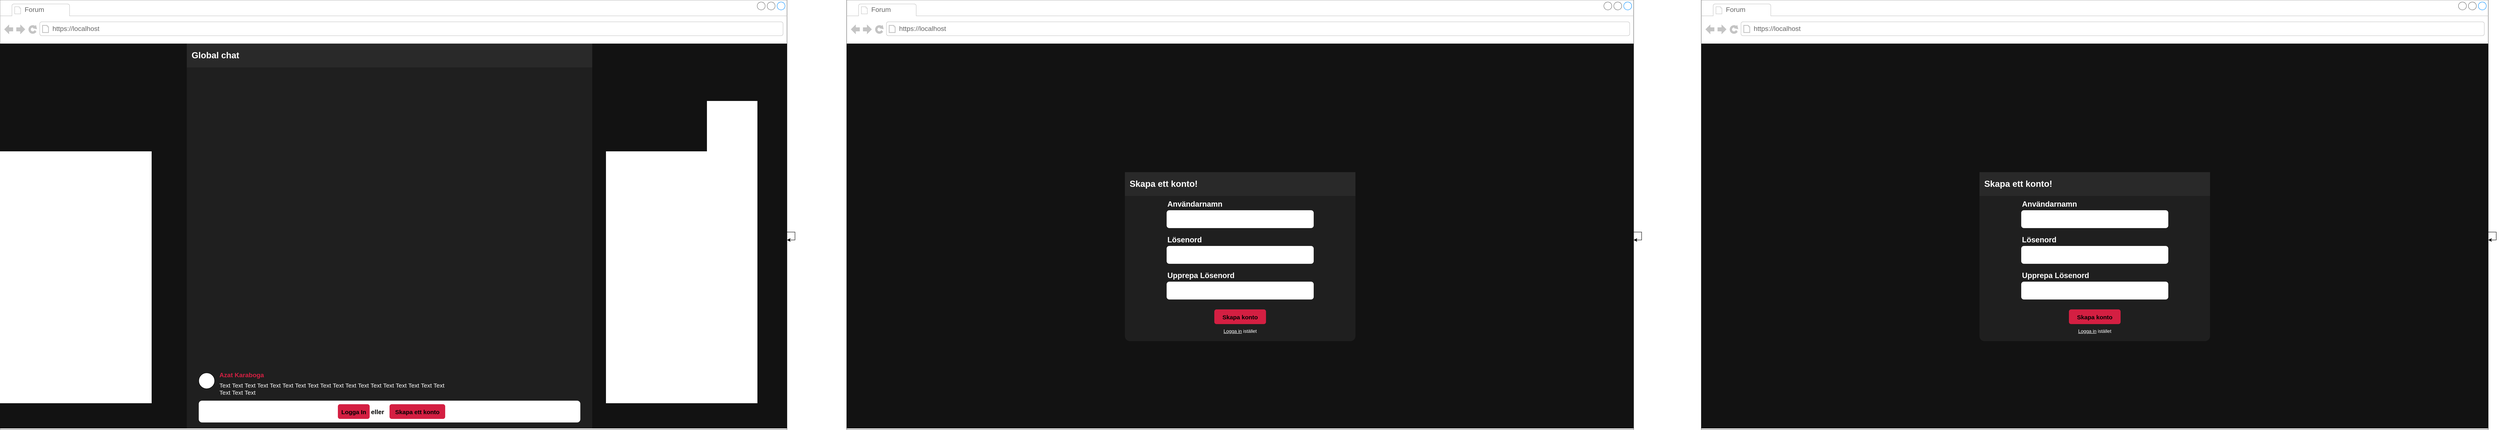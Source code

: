 <mxfile version="21.1.2" type="device">
  <diagram name="Page-1" id="wdCuB6sufGS2kOF5wtht">
    <mxGraphModel dx="4780" dy="2473" grid="1" gridSize="10" guides="1" tooltips="1" connect="1" arrows="1" fold="1" page="1" pageScale="1" pageWidth="827" pageHeight="1169" math="0" shadow="0">
      <root>
        <mxCell id="0" />
        <mxCell id="1" parent="0" />
        <mxCell id="D5LrkwyOp0ir_glRKJ9V-1" value="" style="strokeWidth=1;shadow=0;dashed=0;align=center;html=1;shape=mxgraph.mockup.containers.browserWindow;rSize=0;strokeColor=none;strokeColor2=#008cff;strokeColor3=#c4c4c4;mainText=,;recursiveResize=0;" vertex="1" parent="1">
          <mxGeometry width="1980" height="1083" as="geometry" />
        </mxCell>
        <mxCell id="D5LrkwyOp0ir_glRKJ9V-2" value="Forum" style="strokeWidth=1;shadow=0;dashed=0;align=center;html=1;shape=mxgraph.mockup.containers.anchor;fontSize=17;fontColor=#666666;align=left;whiteSpace=wrap;" vertex="1" parent="D5LrkwyOp0ir_glRKJ9V-1">
          <mxGeometry x="60" y="12" width="110" height="26" as="geometry" />
        </mxCell>
        <mxCell id="D5LrkwyOp0ir_glRKJ9V-3" value="https://localhost" style="strokeWidth=1;shadow=0;dashed=0;align=center;html=1;shape=mxgraph.mockup.containers.anchor;rSize=0;fontSize=17;fontColor=#666666;align=left;" vertex="1" parent="D5LrkwyOp0ir_glRKJ9V-1">
          <mxGeometry x="130" y="60" width="250" height="26" as="geometry" />
        </mxCell>
        <mxCell id="D5LrkwyOp0ir_glRKJ9V-4" value="" style="rounded=0;whiteSpace=wrap;html=1;strokeColor=none;fillColor=#121212;" vertex="1" parent="D5LrkwyOp0ir_glRKJ9V-1">
          <mxGeometry y="110" width="1980" height="970" as="geometry" />
        </mxCell>
        <mxCell id="D5LrkwyOp0ir_glRKJ9V-5" value="" style="rounded=0;whiteSpace=wrap;html=1;strokeColor=none;fillColor=#1F1F1F;" vertex="1" parent="D5LrkwyOp0ir_glRKJ9V-1">
          <mxGeometry x="470" y="110" width="1020" height="970" as="geometry" />
        </mxCell>
        <mxCell id="D5LrkwyOp0ir_glRKJ9V-11" style="edgeStyle=orthogonalEdgeStyle;rounded=0;orthogonalLoop=1;jettySize=auto;html=1;" edge="1" parent="D5LrkwyOp0ir_glRKJ9V-1" source="D5LrkwyOp0ir_glRKJ9V-4" target="D5LrkwyOp0ir_glRKJ9V-4">
          <mxGeometry relative="1" as="geometry" />
        </mxCell>
        <mxCell id="D5LrkwyOp0ir_glRKJ9V-19" value="" style="rounded=1;whiteSpace=wrap;html=1;strokeColor=none;fillColor=#FFFFFF;" vertex="1" parent="D5LrkwyOp0ir_glRKJ9V-1">
          <mxGeometry x="500" y="1010" width="960" height="55" as="geometry" />
        </mxCell>
        <mxCell id="D5LrkwyOp0ir_glRKJ9V-21" value="" style="ellipse;whiteSpace=wrap;html=1;aspect=fixed;" vertex="1" parent="D5LrkwyOp0ir_glRKJ9V-1">
          <mxGeometry x="500" y="940" width="40" height="40" as="geometry" />
        </mxCell>
        <mxCell id="D5LrkwyOp0ir_glRKJ9V-24" value="&lt;font size=&quot;1&quot; style=&quot;&quot;&gt;&lt;b style=&quot;font-size: 16px;&quot;&gt;Azat Karaboga&lt;/b&gt;&lt;/font&gt;" style="text;html=1;strokeColor=none;fillColor=none;align=left;verticalAlign=middle;whiteSpace=wrap;rounded=0;fontColor=#d41f42;" vertex="1" parent="D5LrkwyOp0ir_glRKJ9V-1">
          <mxGeometry x="550" y="930" width="300" height="30" as="geometry" />
        </mxCell>
        <mxCell id="D5LrkwyOp0ir_glRKJ9V-27" value="" style="rounded=0;whiteSpace=wrap;html=1;strokeColor=none;fillColor=#292929;" vertex="1" parent="D5LrkwyOp0ir_glRKJ9V-1">
          <mxGeometry x="470" y="110" width="1020" height="60" as="geometry" />
        </mxCell>
        <mxCell id="D5LrkwyOp0ir_glRKJ9V-28" value="&lt;font color=&quot;#ffffff&quot; style=&quot;font-size: 15px;&quot;&gt;&lt;font style=&quot;font-size: 15px;&quot;&gt;Text&amp;nbsp;&lt;/font&gt;Text&amp;nbsp;Text&amp;nbsp;Text&amp;nbsp;Text&amp;nbsp;Text&amp;nbsp;Text&amp;nbsp;Text&amp;nbsp;Text&amp;nbsp;Text&amp;nbsp;Text&amp;nbsp;Text&amp;nbsp;Text&amp;nbsp;Text&amp;nbsp;Text&amp;nbsp;Text&amp;nbsp;Text&amp;nbsp;Text&amp;nbsp;&lt;br&gt;Text&amp;nbsp;Text&amp;nbsp;Text&amp;nbsp;&lt;/font&gt;" style="text;html=1;strokeColor=none;fillColor=none;align=left;verticalAlign=middle;whiteSpace=wrap;rounded=0;" vertex="1" parent="D5LrkwyOp0ir_glRKJ9V-1">
          <mxGeometry x="550" y="960" width="610" height="40" as="geometry" />
        </mxCell>
        <mxCell id="D5LrkwyOp0ir_glRKJ9V-29" value="&lt;b&gt;&lt;font style=&quot;font-size: 16px;&quot;&gt;eller&lt;/font&gt;&lt;/b&gt;" style="text;html=1;strokeColor=none;fillColor=none;align=center;verticalAlign=middle;whiteSpace=wrap;rounded=0;" vertex="1" parent="D5LrkwyOp0ir_glRKJ9V-1">
          <mxGeometry x="780" y="1022.5" width="340" height="30" as="geometry" />
        </mxCell>
        <mxCell id="D5LrkwyOp0ir_glRKJ9V-30" value="&lt;font style=&quot;font-size: 15px;&quot;&gt;&lt;b&gt;Logga In&lt;/b&gt;&lt;/font&gt;" style="rounded=1;whiteSpace=wrap;html=1;strokeColor=none;fillColor=#d41f42;" vertex="1" parent="D5LrkwyOp0ir_glRKJ9V-1">
          <mxGeometry x="850" y="1019" width="80" height="37" as="geometry" />
        </mxCell>
        <mxCell id="D5LrkwyOp0ir_glRKJ9V-44" value="&lt;font style=&quot;font-size: 15px;&quot;&gt;&lt;b&gt;Skapa ett konto&lt;/b&gt;&lt;/font&gt;" style="rounded=1;whiteSpace=wrap;html=1;strokeColor=none;fillColor=#d41f42;" vertex="1" parent="D5LrkwyOp0ir_glRKJ9V-1">
          <mxGeometry x="980" y="1019" width="140" height="37" as="geometry" />
        </mxCell>
        <mxCell id="D5LrkwyOp0ir_glRKJ9V-45" value="&lt;font size=&quot;1&quot; color=&quot;#ffffff&quot;&gt;&lt;b style=&quot;font-size: 22px;&quot;&gt;Global chat&lt;/b&gt;&lt;/font&gt;" style="text;html=1;strokeColor=none;fillColor=none;align=left;verticalAlign=middle;whiteSpace=wrap;rounded=0;" vertex="1" parent="D5LrkwyOp0ir_glRKJ9V-1">
          <mxGeometry x="480" y="120" width="610" height="40" as="geometry" />
        </mxCell>
        <mxCell id="D5LrkwyOp0ir_glRKJ9V-56" value="" style="strokeWidth=1;shadow=0;dashed=0;align=center;html=1;shape=mxgraph.mockup.containers.browserWindow;rSize=0;strokeColor=none;strokeColor2=#008cff;strokeColor3=#c4c4c4;mainText=,;recursiveResize=0;" vertex="1" parent="1">
          <mxGeometry x="2130" width="1980" height="1083" as="geometry" />
        </mxCell>
        <mxCell id="D5LrkwyOp0ir_glRKJ9V-57" value="Forum" style="strokeWidth=1;shadow=0;dashed=0;align=center;html=1;shape=mxgraph.mockup.containers.anchor;fontSize=17;fontColor=#666666;align=left;whiteSpace=wrap;" vertex="1" parent="D5LrkwyOp0ir_glRKJ9V-56">
          <mxGeometry x="60" y="12" width="110" height="26" as="geometry" />
        </mxCell>
        <mxCell id="D5LrkwyOp0ir_glRKJ9V-58" value="https://localhost" style="strokeWidth=1;shadow=0;dashed=0;align=center;html=1;shape=mxgraph.mockup.containers.anchor;rSize=0;fontSize=17;fontColor=#666666;align=left;" vertex="1" parent="D5LrkwyOp0ir_glRKJ9V-56">
          <mxGeometry x="130" y="60" width="250" height="26" as="geometry" />
        </mxCell>
        <mxCell id="D5LrkwyOp0ir_glRKJ9V-59" value="" style="rounded=0;whiteSpace=wrap;html=1;strokeColor=none;fillColor=#121212;" vertex="1" parent="D5LrkwyOp0ir_glRKJ9V-56">
          <mxGeometry y="110" width="1980" height="970" as="geometry" />
        </mxCell>
        <mxCell id="D5LrkwyOp0ir_glRKJ9V-60" value="" style="rounded=1;whiteSpace=wrap;html=1;strokeColor=none;fillColor=#1F1F1F;arcSize=3;imageHeight=24;" vertex="1" parent="D5LrkwyOp0ir_glRKJ9V-56">
          <mxGeometry x="700" y="434" width="580" height="426" as="geometry" />
        </mxCell>
        <mxCell id="D5LrkwyOp0ir_glRKJ9V-61" style="edgeStyle=orthogonalEdgeStyle;rounded=0;orthogonalLoop=1;jettySize=auto;html=1;" edge="1" parent="D5LrkwyOp0ir_glRKJ9V-56" source="D5LrkwyOp0ir_glRKJ9V-59" target="D5LrkwyOp0ir_glRKJ9V-59">
          <mxGeometry relative="1" as="geometry" />
        </mxCell>
        <mxCell id="D5LrkwyOp0ir_glRKJ9V-65" value="" style="rounded=0;whiteSpace=wrap;html=1;strokeColor=none;fillColor=#292929;" vertex="1" parent="D5LrkwyOp0ir_glRKJ9V-56">
          <mxGeometry x="700" y="434" width="580" height="60" as="geometry" />
        </mxCell>
        <mxCell id="D5LrkwyOp0ir_glRKJ9V-70" value="&lt;font color=&quot;#ffffff&quot;&gt;&lt;span style=&quot;font-size: 22px;&quot;&gt;&lt;b&gt;Skapa ett konto!&lt;/b&gt;&lt;/span&gt;&lt;/font&gt;" style="text;html=1;strokeColor=none;fillColor=none;align=left;verticalAlign=middle;whiteSpace=wrap;rounded=0;" vertex="1" parent="D5LrkwyOp0ir_glRKJ9V-56">
          <mxGeometry x="710" y="444" width="560" height="40" as="geometry" />
        </mxCell>
        <mxCell id="D5LrkwyOp0ir_glRKJ9V-71" value="&lt;font style=&quot;font-size: 15px;&quot;&gt;&lt;b&gt;Skapa konto&lt;/b&gt;&lt;/font&gt;" style="rounded=1;whiteSpace=wrap;html=1;strokeColor=none;fillColor=#d41f42;" vertex="1" parent="D5LrkwyOp0ir_glRKJ9V-56">
          <mxGeometry x="925" y="780" width="130" height="37" as="geometry" />
        </mxCell>
        <mxCell id="D5LrkwyOp0ir_glRKJ9V-72" value="" style="rounded=1;whiteSpace=wrap;html=1;strokeColor=none;fillColor=#FFFFFF;" vertex="1" parent="D5LrkwyOp0ir_glRKJ9V-56">
          <mxGeometry x="805" y="530" width="370" height="45" as="geometry" />
        </mxCell>
        <mxCell id="D5LrkwyOp0ir_glRKJ9V-73" value="" style="rounded=1;whiteSpace=wrap;html=1;strokeColor=none;fillColor=#FFFFFF;" vertex="1" parent="D5LrkwyOp0ir_glRKJ9V-56">
          <mxGeometry x="805" y="620" width="370" height="45" as="geometry" />
        </mxCell>
        <mxCell id="D5LrkwyOp0ir_glRKJ9V-74" value="&lt;font size=&quot;1&quot; color=&quot;#ffffff&quot;&gt;&lt;b style=&quot;font-size: 19px;&quot;&gt;Användarnamn&lt;/b&gt;&lt;/font&gt;" style="text;html=1;strokeColor=none;fillColor=none;align=left;verticalAlign=middle;whiteSpace=wrap;rounded=0;" vertex="1" parent="D5LrkwyOp0ir_glRKJ9V-56">
          <mxGeometry x="805" y="500" width="365" height="30" as="geometry" />
        </mxCell>
        <mxCell id="D5LrkwyOp0ir_glRKJ9V-75" value="&lt;font size=&quot;1&quot; color=&quot;#ffffff&quot;&gt;&lt;b style=&quot;font-size: 19px;&quot;&gt;Lösenord&lt;/b&gt;&lt;/font&gt;" style="text;html=1;strokeColor=none;fillColor=none;align=left;verticalAlign=middle;whiteSpace=wrap;rounded=0;" vertex="1" parent="D5LrkwyOp0ir_glRKJ9V-56">
          <mxGeometry x="805" y="590" width="365" height="30" as="geometry" />
        </mxCell>
        <mxCell id="D5LrkwyOp0ir_glRKJ9V-76" value="" style="rounded=1;whiteSpace=wrap;html=1;strokeColor=none;fillColor=#FFFFFF;" vertex="1" parent="D5LrkwyOp0ir_glRKJ9V-56">
          <mxGeometry x="805" y="710" width="370" height="45" as="geometry" />
        </mxCell>
        <mxCell id="D5LrkwyOp0ir_glRKJ9V-77" value="&lt;font size=&quot;1&quot; color=&quot;#ffffff&quot;&gt;&lt;b style=&quot;font-size: 19px;&quot;&gt;Upprepa Lösenord&lt;/b&gt;&lt;/font&gt;" style="text;html=1;strokeColor=none;fillColor=none;align=left;verticalAlign=middle;whiteSpace=wrap;rounded=0;" vertex="1" parent="D5LrkwyOp0ir_glRKJ9V-56">
          <mxGeometry x="805" y="680" width="365" height="30" as="geometry" />
        </mxCell>
        <mxCell id="D5LrkwyOp0ir_glRKJ9V-78" value="&lt;font style=&quot;font-size: 12px;&quot; color=&quot;#ffffff&quot;&gt;&lt;u&gt;Logga in&lt;/u&gt; istället&lt;/font&gt;" style="text;html=1;strokeColor=none;fillColor=none;align=center;verticalAlign=middle;whiteSpace=wrap;rounded=0;" vertex="1" parent="D5LrkwyOp0ir_glRKJ9V-56">
          <mxGeometry x="945" y="820" width="90" height="30" as="geometry" />
        </mxCell>
        <mxCell id="D5LrkwyOp0ir_glRKJ9V-79" value="" style="strokeWidth=1;shadow=0;dashed=0;align=center;html=1;shape=mxgraph.mockup.containers.browserWindow;rSize=0;strokeColor=none;strokeColor2=#008cff;strokeColor3=#c4c4c4;mainText=,;recursiveResize=0;" vertex="1" parent="1">
          <mxGeometry x="4280" width="1980" height="1083" as="geometry" />
        </mxCell>
        <mxCell id="D5LrkwyOp0ir_glRKJ9V-80" value="Forum" style="strokeWidth=1;shadow=0;dashed=0;align=center;html=1;shape=mxgraph.mockup.containers.anchor;fontSize=17;fontColor=#666666;align=left;whiteSpace=wrap;" vertex="1" parent="D5LrkwyOp0ir_glRKJ9V-79">
          <mxGeometry x="60" y="12" width="110" height="26" as="geometry" />
        </mxCell>
        <mxCell id="D5LrkwyOp0ir_glRKJ9V-81" value="https://localhost" style="strokeWidth=1;shadow=0;dashed=0;align=center;html=1;shape=mxgraph.mockup.containers.anchor;rSize=0;fontSize=17;fontColor=#666666;align=left;" vertex="1" parent="D5LrkwyOp0ir_glRKJ9V-79">
          <mxGeometry x="130" y="60" width="250" height="26" as="geometry" />
        </mxCell>
        <mxCell id="D5LrkwyOp0ir_glRKJ9V-82" value="" style="rounded=0;whiteSpace=wrap;html=1;strokeColor=none;fillColor=#121212;" vertex="1" parent="D5LrkwyOp0ir_glRKJ9V-79">
          <mxGeometry y="110" width="1980" height="970" as="geometry" />
        </mxCell>
        <mxCell id="D5LrkwyOp0ir_glRKJ9V-83" value="" style="rounded=1;whiteSpace=wrap;html=1;strokeColor=none;fillColor=#1F1F1F;arcSize=3;imageHeight=24;" vertex="1" parent="D5LrkwyOp0ir_glRKJ9V-79">
          <mxGeometry x="700" y="434" width="580" height="426" as="geometry" />
        </mxCell>
        <mxCell id="D5LrkwyOp0ir_glRKJ9V-84" style="edgeStyle=orthogonalEdgeStyle;rounded=0;orthogonalLoop=1;jettySize=auto;html=1;" edge="1" parent="D5LrkwyOp0ir_glRKJ9V-79" source="D5LrkwyOp0ir_glRKJ9V-82" target="D5LrkwyOp0ir_glRKJ9V-82">
          <mxGeometry relative="1" as="geometry" />
        </mxCell>
        <mxCell id="D5LrkwyOp0ir_glRKJ9V-85" value="" style="rounded=0;whiteSpace=wrap;html=1;strokeColor=none;fillColor=#292929;" vertex="1" parent="D5LrkwyOp0ir_glRKJ9V-79">
          <mxGeometry x="700" y="434" width="580" height="60" as="geometry" />
        </mxCell>
        <mxCell id="D5LrkwyOp0ir_glRKJ9V-86" value="&lt;font color=&quot;#ffffff&quot;&gt;&lt;span style=&quot;font-size: 22px;&quot;&gt;&lt;b&gt;Skapa ett konto!&lt;/b&gt;&lt;/span&gt;&lt;/font&gt;" style="text;html=1;strokeColor=none;fillColor=none;align=left;verticalAlign=middle;whiteSpace=wrap;rounded=0;" vertex="1" parent="D5LrkwyOp0ir_glRKJ9V-79">
          <mxGeometry x="710" y="444" width="560" height="40" as="geometry" />
        </mxCell>
        <mxCell id="D5LrkwyOp0ir_glRKJ9V-87" value="&lt;font style=&quot;font-size: 15px;&quot;&gt;&lt;b&gt;Skapa konto&lt;/b&gt;&lt;/font&gt;" style="rounded=1;whiteSpace=wrap;html=1;strokeColor=none;fillColor=#d41f42;" vertex="1" parent="D5LrkwyOp0ir_glRKJ9V-79">
          <mxGeometry x="925" y="780" width="130" height="37" as="geometry" />
        </mxCell>
        <mxCell id="D5LrkwyOp0ir_glRKJ9V-88" value="" style="rounded=1;whiteSpace=wrap;html=1;strokeColor=none;fillColor=#FFFFFF;" vertex="1" parent="D5LrkwyOp0ir_glRKJ9V-79">
          <mxGeometry x="805" y="530" width="370" height="45" as="geometry" />
        </mxCell>
        <mxCell id="D5LrkwyOp0ir_glRKJ9V-89" value="" style="rounded=1;whiteSpace=wrap;html=1;strokeColor=none;fillColor=#FFFFFF;" vertex="1" parent="D5LrkwyOp0ir_glRKJ9V-79">
          <mxGeometry x="805" y="620" width="370" height="45" as="geometry" />
        </mxCell>
        <mxCell id="D5LrkwyOp0ir_glRKJ9V-90" value="&lt;font size=&quot;1&quot; color=&quot;#ffffff&quot;&gt;&lt;b style=&quot;font-size: 19px;&quot;&gt;Användarnamn&lt;/b&gt;&lt;/font&gt;" style="text;html=1;strokeColor=none;fillColor=none;align=left;verticalAlign=middle;whiteSpace=wrap;rounded=0;" vertex="1" parent="D5LrkwyOp0ir_glRKJ9V-79">
          <mxGeometry x="805" y="500" width="365" height="30" as="geometry" />
        </mxCell>
        <mxCell id="D5LrkwyOp0ir_glRKJ9V-91" value="&lt;font size=&quot;1&quot; color=&quot;#ffffff&quot;&gt;&lt;b style=&quot;font-size: 19px;&quot;&gt;Lösenord&lt;/b&gt;&lt;/font&gt;" style="text;html=1;strokeColor=none;fillColor=none;align=left;verticalAlign=middle;whiteSpace=wrap;rounded=0;" vertex="1" parent="D5LrkwyOp0ir_glRKJ9V-79">
          <mxGeometry x="805" y="590" width="365" height="30" as="geometry" />
        </mxCell>
        <mxCell id="D5LrkwyOp0ir_glRKJ9V-92" value="" style="rounded=1;whiteSpace=wrap;html=1;strokeColor=none;fillColor=#FFFFFF;" vertex="1" parent="D5LrkwyOp0ir_glRKJ9V-79">
          <mxGeometry x="805" y="710" width="370" height="45" as="geometry" />
        </mxCell>
        <mxCell id="D5LrkwyOp0ir_glRKJ9V-93" value="&lt;font size=&quot;1&quot; color=&quot;#ffffff&quot;&gt;&lt;b style=&quot;font-size: 19px;&quot;&gt;Upprepa Lösenord&lt;/b&gt;&lt;/font&gt;" style="text;html=1;strokeColor=none;fillColor=none;align=left;verticalAlign=middle;whiteSpace=wrap;rounded=0;" vertex="1" parent="D5LrkwyOp0ir_glRKJ9V-79">
          <mxGeometry x="805" y="680" width="365" height="30" as="geometry" />
        </mxCell>
        <mxCell id="D5LrkwyOp0ir_glRKJ9V-94" value="&lt;font style=&quot;font-size: 12px;&quot; color=&quot;#ffffff&quot;&gt;&lt;u&gt;Logga in&lt;/u&gt; istället&lt;/font&gt;" style="text;html=1;strokeColor=none;fillColor=none;align=center;verticalAlign=middle;whiteSpace=wrap;rounded=0;" vertex="1" parent="D5LrkwyOp0ir_glRKJ9V-79">
          <mxGeometry x="945" y="820" width="90" height="30" as="geometry" />
        </mxCell>
      </root>
    </mxGraphModel>
  </diagram>
</mxfile>
